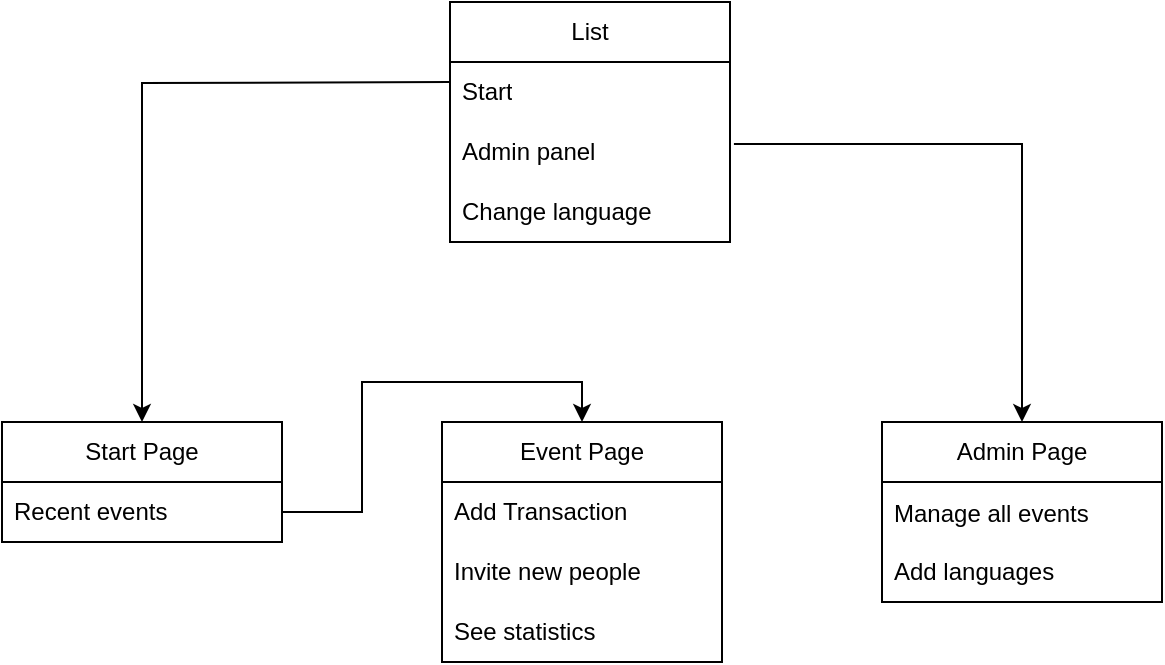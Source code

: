 <mxfile version="23.1.5" type="device" pages="2">
  <diagram name="User Flow" id="OuJz1iiXLApKcVHdeIa3">
    <mxGraphModel dx="818" dy="457" grid="1" gridSize="10" guides="1" tooltips="1" connect="1" arrows="1" fold="1" page="1" pageScale="1" pageWidth="827" pageHeight="1169" math="0" shadow="0">
      <root>
        <mxCell id="0" />
        <mxCell id="1" parent="0" />
        <mxCell id="5Mx397aZWc1QPqTU8jfA-4" value="Event Page" style="swimlane;fontStyle=0;childLayout=stackLayout;horizontal=1;startSize=30;horizontalStack=0;resizeParent=1;resizeParentMax=0;resizeLast=0;collapsible=1;marginBottom=0;whiteSpace=wrap;html=1;" parent="1" vertex="1">
          <mxGeometry x="340" y="330" width="140" height="120" as="geometry" />
        </mxCell>
        <mxCell id="5Mx397aZWc1QPqTU8jfA-6" value="Add Transaction" style="text;strokeColor=none;fillColor=none;align=left;verticalAlign=middle;spacingLeft=4;spacingRight=4;overflow=hidden;points=[[0,0.5],[1,0.5]];portConstraint=eastwest;rotatable=0;whiteSpace=wrap;html=1;" parent="5Mx397aZWc1QPqTU8jfA-4" vertex="1">
          <mxGeometry y="30" width="140" height="30" as="geometry" />
        </mxCell>
        <mxCell id="5Mx397aZWc1QPqTU8jfA-7" value="Invite new people" style="text;strokeColor=none;fillColor=none;align=left;verticalAlign=middle;spacingLeft=4;spacingRight=4;overflow=hidden;points=[[0,0.5],[1,0.5]];portConstraint=eastwest;rotatable=0;whiteSpace=wrap;html=1;" parent="5Mx397aZWc1QPqTU8jfA-4" vertex="1">
          <mxGeometry y="60" width="140" height="30" as="geometry" />
        </mxCell>
        <mxCell id="5Mx397aZWc1QPqTU8jfA-18" value="See statistics" style="text;strokeColor=none;fillColor=none;align=left;verticalAlign=middle;spacingLeft=4;spacingRight=4;overflow=hidden;points=[[0,0.5],[1,0.5]];portConstraint=eastwest;rotatable=0;whiteSpace=wrap;html=1;" parent="5Mx397aZWc1QPqTU8jfA-4" vertex="1">
          <mxGeometry y="90" width="140" height="30" as="geometry" />
        </mxCell>
        <mxCell id="5Mx397aZWc1QPqTU8jfA-8" value="Start Page" style="swimlane;fontStyle=0;childLayout=stackLayout;horizontal=1;startSize=30;horizontalStack=0;resizeParent=1;resizeParentMax=0;resizeLast=0;collapsible=1;marginBottom=0;whiteSpace=wrap;html=1;" parent="1" vertex="1">
          <mxGeometry x="120" y="330" width="140" height="60" as="geometry" />
        </mxCell>
        <mxCell id="5Mx397aZWc1QPqTU8jfA-9" value="&lt;div&gt;Recent events&lt;/div&gt;" style="text;strokeColor=none;fillColor=none;align=left;verticalAlign=middle;spacingLeft=4;spacingRight=4;overflow=hidden;points=[[0,0.5],[1,0.5]];portConstraint=eastwest;rotatable=0;whiteSpace=wrap;html=1;" parent="5Mx397aZWc1QPqTU8jfA-8" vertex="1">
          <mxGeometry y="30" width="140" height="30" as="geometry" />
        </mxCell>
        <mxCell id="5Mx397aZWc1QPqTU8jfA-12" value="Admin Page" style="swimlane;fontStyle=0;childLayout=stackLayout;horizontal=1;startSize=30;horizontalStack=0;resizeParent=1;resizeParentMax=0;resizeLast=0;collapsible=1;marginBottom=0;whiteSpace=wrap;html=1;" parent="1" vertex="1">
          <mxGeometry x="560" y="330" width="140" height="90" as="geometry" />
        </mxCell>
        <mxCell id="5Mx397aZWc1QPqTU8jfA-13" value="&lt;div&gt;Manage all events&lt;/div&gt;&lt;div&gt;&lt;br&gt;&lt;/div&gt;&lt;div&gt;Add languages&lt;/div&gt;" style="text;strokeColor=none;fillColor=none;align=left;verticalAlign=middle;spacingLeft=4;spacingRight=4;overflow=hidden;points=[[0,0.5],[1,0.5]];portConstraint=eastwest;rotatable=0;whiteSpace=wrap;html=1;" parent="5Mx397aZWc1QPqTU8jfA-12" vertex="1">
          <mxGeometry y="30" width="140" height="60" as="geometry" />
        </mxCell>
        <mxCell id="5Mx397aZWc1QPqTU8jfA-16" style="edgeStyle=orthogonalEdgeStyle;rounded=0;orthogonalLoop=1;jettySize=auto;html=1;entryX=0.5;entryY=0;entryDx=0;entryDy=0;" parent="1" source="5Mx397aZWc1QPqTU8jfA-9" target="5Mx397aZWc1QPqTU8jfA-4" edge="1">
          <mxGeometry relative="1" as="geometry" />
        </mxCell>
        <mxCell id="5Mx397aZWc1QPqTU8jfA-17" style="edgeStyle=orthogonalEdgeStyle;rounded=0;orthogonalLoop=1;jettySize=auto;html=1;entryX=0.5;entryY=0;entryDx=0;entryDy=0;exitX=1.014;exitY=0.367;exitDx=0;exitDy=0;exitPerimeter=0;" parent="1" source="wJP7qaCvmhL-WO1T9z87-10" target="5Mx397aZWc1QPqTU8jfA-12" edge="1">
          <mxGeometry relative="1" as="geometry">
            <mxPoint x="480" y="375" as="sourcePoint" />
          </mxGeometry>
        </mxCell>
        <mxCell id="5Mx397aZWc1QPqTU8jfA-23" style="edgeStyle=orthogonalEdgeStyle;rounded=0;orthogonalLoop=1;jettySize=auto;html=1;" parent="1" target="5Mx397aZWc1QPqTU8jfA-8" edge="1">
          <mxGeometry relative="1" as="geometry">
            <mxPoint x="344" y="160.029" as="sourcePoint" />
          </mxGeometry>
        </mxCell>
        <mxCell id="wJP7qaCvmhL-WO1T9z87-8" value="List" style="swimlane;fontStyle=0;childLayout=stackLayout;horizontal=1;startSize=30;horizontalStack=0;resizeParent=1;resizeParentMax=0;resizeLast=0;collapsible=1;marginBottom=0;whiteSpace=wrap;html=1;" vertex="1" parent="1">
          <mxGeometry x="344" y="120" width="140" height="120" as="geometry" />
        </mxCell>
        <mxCell id="wJP7qaCvmhL-WO1T9z87-9" value="&lt;div&gt;Start&lt;/div&gt;" style="text;strokeColor=none;fillColor=none;align=left;verticalAlign=middle;spacingLeft=4;spacingRight=4;overflow=hidden;points=[[0,0.5],[1,0.5]];portConstraint=eastwest;rotatable=0;whiteSpace=wrap;html=1;" vertex="1" parent="wJP7qaCvmhL-WO1T9z87-8">
          <mxGeometry y="30" width="140" height="30" as="geometry" />
        </mxCell>
        <mxCell id="wJP7qaCvmhL-WO1T9z87-10" value="&lt;div&gt;Admin panel&lt;/div&gt;" style="text;strokeColor=none;fillColor=none;align=left;verticalAlign=middle;spacingLeft=4;spacingRight=4;overflow=hidden;points=[[0,0.5],[1,0.5]];portConstraint=eastwest;rotatable=0;whiteSpace=wrap;html=1;" vertex="1" parent="wJP7qaCvmhL-WO1T9z87-8">
          <mxGeometry y="60" width="140" height="30" as="geometry" />
        </mxCell>
        <mxCell id="wJP7qaCvmhL-WO1T9z87-11" value="&lt;div&gt;Change language&lt;/div&gt;" style="text;strokeColor=none;fillColor=none;align=left;verticalAlign=middle;spacingLeft=4;spacingRight=4;overflow=hidden;points=[[0,0.5],[1,0.5]];portConstraint=eastwest;rotatable=0;whiteSpace=wrap;html=1;" vertex="1" parent="wJP7qaCvmhL-WO1T9z87-8">
          <mxGeometry y="90" width="140" height="30" as="geometry" />
        </mxCell>
      </root>
    </mxGraphModel>
  </diagram>
  <diagram id="bvZJxbsnLi4rSZf508KV" name="Data Base">
    <mxGraphModel dx="1434" dy="754" grid="1" gridSize="10" guides="1" tooltips="1" connect="1" arrows="1" fold="1" page="1" pageScale="1" pageWidth="827" pageHeight="1169" math="0" shadow="0">
      <root>
        <mxCell id="0" />
        <mxCell id="1" parent="0" />
        <mxCell id="xlLBs4-8PH8rVzRPdksW-3" value="Transaction" style="swimlane;fontStyle=0;childLayout=stackLayout;horizontal=1;startSize=30;horizontalStack=0;resizeParent=1;resizeParentMax=0;resizeLast=0;collapsible=1;marginBottom=0;whiteSpace=wrap;html=1;" vertex="1" parent="1">
          <mxGeometry x="344" y="330" width="140" height="270" as="geometry" />
        </mxCell>
        <mxCell id="xlLBs4-8PH8rVzRPdksW-4" value="(FK) eventID" style="text;strokeColor=none;fillColor=none;align=left;verticalAlign=middle;spacingLeft=4;spacingRight=4;overflow=hidden;points=[[0,0.5],[1,0.5]];portConstraint=eastwest;rotatable=0;whiteSpace=wrap;html=1;" vertex="1" parent="xlLBs4-8PH8rVzRPdksW-3">
          <mxGeometry y="30" width="140" height="30" as="geometry" />
        </mxCell>
        <mxCell id="xlLBs4-8PH8rVzRPdksW-24" value="(PK) transactionID" style="text;strokeColor=none;fillColor=none;align=left;verticalAlign=middle;spacingLeft=4;spacingRight=4;overflow=hidden;points=[[0,0.5],[1,0.5]];portConstraint=eastwest;rotatable=0;whiteSpace=wrap;html=1;" vertex="1" parent="xlLBs4-8PH8rVzRPdksW-3">
          <mxGeometry y="60" width="140" height="30" as="geometry" />
        </mxCell>
        <mxCell id="xlLBs4-8PH8rVzRPdksW-5" value="(FK) Author" style="text;strokeColor=none;fillColor=none;align=left;verticalAlign=middle;spacingLeft=4;spacingRight=4;overflow=hidden;points=[[0,0.5],[1,0.5]];portConstraint=eastwest;rotatable=0;whiteSpace=wrap;html=1;" vertex="1" parent="xlLBs4-8PH8rVzRPdksW-3">
          <mxGeometry y="90" width="140" height="30" as="geometry" />
        </mxCell>
        <mxCell id="xlLBs4-8PH8rVzRPdksW-6" value="(FK) Recipients" style="text;strokeColor=none;fillColor=none;align=left;verticalAlign=middle;spacingLeft=4;spacingRight=4;overflow=hidden;points=[[0,0.5],[1,0.5]];portConstraint=eastwest;rotatable=0;whiteSpace=wrap;html=1;" vertex="1" parent="xlLBs4-8PH8rVzRPdksW-3">
          <mxGeometry y="120" width="140" height="30" as="geometry" />
        </mxCell>
        <mxCell id="xlLBs4-8PH8rVzRPdksW-7" value="Date" style="text;strokeColor=none;fillColor=none;align=left;verticalAlign=middle;spacingLeft=4;spacingRight=4;overflow=hidden;points=[[0,0.5],[1,0.5]];portConstraint=eastwest;rotatable=0;whiteSpace=wrap;html=1;" vertex="1" parent="xlLBs4-8PH8rVzRPdksW-3">
          <mxGeometry y="150" width="140" height="30" as="geometry" />
        </mxCell>
        <mxCell id="xlLBs4-8PH8rVzRPdksW-8" value="Currency" style="text;strokeColor=none;fillColor=none;align=left;verticalAlign=middle;spacingLeft=4;spacingRight=4;overflow=hidden;points=[[0,0.5],[1,0.5]];portConstraint=eastwest;rotatable=0;whiteSpace=wrap;html=1;" vertex="1" parent="xlLBs4-8PH8rVzRPdksW-3">
          <mxGeometry y="180" width="140" height="30" as="geometry" />
        </mxCell>
        <mxCell id="xlLBs4-8PH8rVzRPdksW-9" value="Amount" style="text;strokeColor=none;fillColor=none;align=left;verticalAlign=middle;spacingLeft=4;spacingRight=4;overflow=hidden;points=[[0,0.5],[1,0.5]];portConstraint=eastwest;rotatable=0;whiteSpace=wrap;html=1;" vertex="1" parent="xlLBs4-8PH8rVzRPdksW-3">
          <mxGeometry y="210" width="140" height="30" as="geometry" />
        </mxCell>
        <mxCell id="xlLBs4-8PH8rVzRPdksW-10" value="Tags" style="text;strokeColor=none;fillColor=none;align=left;verticalAlign=middle;spacingLeft=4;spacingRight=4;overflow=hidden;points=[[0,0.5],[1,0.5]];portConstraint=eastwest;rotatable=0;whiteSpace=wrap;html=1;" vertex="1" parent="xlLBs4-8PH8rVzRPdksW-3">
          <mxGeometry y="240" width="140" height="30" as="geometry" />
        </mxCell>
        <mxCell id="xlLBs4-8PH8rVzRPdksW-11" value="User" style="swimlane;fontStyle=0;childLayout=stackLayout;horizontal=1;startSize=30;horizontalStack=0;resizeParent=1;resizeParentMax=0;resizeLast=0;collapsible=1;marginBottom=0;whiteSpace=wrap;html=1;" vertex="1" parent="1">
          <mxGeometry x="560" y="330" width="140" height="180" as="geometry" />
        </mxCell>
        <mxCell id="xlLBs4-8PH8rVzRPdksW-25" value="(FK) eventID" style="text;strokeColor=none;fillColor=none;align=left;verticalAlign=middle;spacingLeft=4;spacingRight=4;overflow=hidden;points=[[0,0.5],[1,0.5]];portConstraint=eastwest;rotatable=0;whiteSpace=wrap;html=1;" vertex="1" parent="xlLBs4-8PH8rVzRPdksW-11">
          <mxGeometry y="30" width="140" height="30" as="geometry" />
        </mxCell>
        <mxCell id="xlLBs4-8PH8rVzRPdksW-12" value="(PK) userID" style="text;strokeColor=none;fillColor=none;align=left;verticalAlign=middle;spacingLeft=4;spacingRight=4;overflow=hidden;points=[[0,0.5],[1,0.5]];portConstraint=eastwest;rotatable=0;whiteSpace=wrap;html=1;" vertex="1" parent="xlLBs4-8PH8rVzRPdksW-11">
          <mxGeometry y="60" width="140" height="30" as="geometry" />
        </mxCell>
        <mxCell id="xlLBs4-8PH8rVzRPdksW-27" value="Name" style="text;strokeColor=none;fillColor=none;align=left;verticalAlign=middle;spacingLeft=4;spacingRight=4;overflow=hidden;points=[[0,0.5],[1,0.5]];portConstraint=eastwest;rotatable=0;whiteSpace=wrap;html=1;" vertex="1" parent="xlLBs4-8PH8rVzRPdksW-11">
          <mxGeometry y="90" width="140" height="30" as="geometry" />
        </mxCell>
        <mxCell id="xlLBs4-8PH8rVzRPdksW-13" value="Email" style="text;strokeColor=none;fillColor=none;align=left;verticalAlign=middle;spacingLeft=4;spacingRight=4;overflow=hidden;points=[[0,0.5],[1,0.5]];portConstraint=eastwest;rotatable=0;whiteSpace=wrap;html=1;" vertex="1" parent="xlLBs4-8PH8rVzRPdksW-11">
          <mxGeometry y="120" width="140" height="30" as="geometry" />
        </mxCell>
        <mxCell id="xlLBs4-8PH8rVzRPdksW-14" value="IBAN" style="text;strokeColor=none;fillColor=none;align=left;verticalAlign=middle;spacingLeft=4;spacingRight=4;overflow=hidden;points=[[0,0.5],[1,0.5]];portConstraint=eastwest;rotatable=0;whiteSpace=wrap;html=1;" vertex="1" parent="xlLBs4-8PH8rVzRPdksW-11">
          <mxGeometry y="150" width="140" height="30" as="geometry" />
        </mxCell>
        <mxCell id="xlLBs4-8PH8rVzRPdksW-16" style="edgeStyle=orthogonalEdgeStyle;rounded=0;orthogonalLoop=1;jettySize=auto;html=1;entryX=0;entryY=0.5;entryDx=0;entryDy=0;" edge="1" parent="1" source="xlLBs4-8PH8rVzRPdksW-5" target="xlLBs4-8PH8rVzRPdksW-12">
          <mxGeometry relative="1" as="geometry" />
        </mxCell>
        <mxCell id="xlLBs4-8PH8rVzRPdksW-17" style="edgeStyle=orthogonalEdgeStyle;rounded=0;orthogonalLoop=1;jettySize=auto;html=1;entryX=0;entryY=0.5;entryDx=0;entryDy=0;" edge="1" parent="1" source="xlLBs4-8PH8rVzRPdksW-6" target="xlLBs4-8PH8rVzRPdksW-12">
          <mxGeometry relative="1" as="geometry" />
        </mxCell>
        <mxCell id="xlLBs4-8PH8rVzRPdksW-18" value="Event" style="swimlane;fontStyle=0;childLayout=stackLayout;horizontal=1;startSize=30;horizontalStack=0;resizeParent=1;resizeParentMax=0;resizeLast=0;collapsible=1;marginBottom=0;whiteSpace=wrap;html=1;" vertex="1" parent="1">
          <mxGeometry x="120" y="330" width="140" height="120" as="geometry" />
        </mxCell>
        <mxCell id="xlLBs4-8PH8rVzRPdksW-19" value="(PK) eventID" style="text;strokeColor=none;fillColor=none;align=left;verticalAlign=middle;spacingLeft=4;spacingRight=4;overflow=hidden;points=[[0,0.5],[1,0.5]];portConstraint=eastwest;rotatable=0;whiteSpace=wrap;html=1;" vertex="1" parent="xlLBs4-8PH8rVzRPdksW-18">
          <mxGeometry y="30" width="140" height="30" as="geometry" />
        </mxCell>
        <mxCell id="xlLBs4-8PH8rVzRPdksW-28" value="Name" style="text;strokeColor=none;fillColor=none;align=left;verticalAlign=middle;spacingLeft=4;spacingRight=4;overflow=hidden;points=[[0,0.5],[1,0.5]];portConstraint=eastwest;rotatable=0;whiteSpace=wrap;html=1;" vertex="1" parent="xlLBs4-8PH8rVzRPdksW-18">
          <mxGeometry y="60" width="140" height="30" as="geometry" />
        </mxCell>
        <mxCell id="xlLBs4-8PH8rVzRPdksW-20" value="Tags" style="text;strokeColor=none;fillColor=none;align=left;verticalAlign=middle;spacingLeft=4;spacingRight=4;overflow=hidden;points=[[0,0.5],[1,0.5]];portConstraint=eastwest;rotatable=0;whiteSpace=wrap;html=1;" vertex="1" parent="xlLBs4-8PH8rVzRPdksW-18">
          <mxGeometry y="90" width="140" height="30" as="geometry" />
        </mxCell>
        <mxCell id="xlLBs4-8PH8rVzRPdksW-29" style="edgeStyle=orthogonalEdgeStyle;rounded=0;orthogonalLoop=1;jettySize=auto;html=1;entryX=1;entryY=0.5;entryDx=0;entryDy=0;" edge="1" parent="1" source="xlLBs4-8PH8rVzRPdksW-4" target="xlLBs4-8PH8rVzRPdksW-19">
          <mxGeometry relative="1" as="geometry" />
        </mxCell>
        <mxCell id="xlLBs4-8PH8rVzRPdksW-30" style="edgeStyle=orthogonalEdgeStyle;rounded=0;orthogonalLoop=1;jettySize=auto;html=1;entryX=1;entryY=0.5;entryDx=0;entryDy=0;" edge="1" parent="1" source="xlLBs4-8PH8rVzRPdksW-25" target="xlLBs4-8PH8rVzRPdksW-19">
          <mxGeometry relative="1" as="geometry">
            <Array as="points">
              <mxPoint x="530" y="375" />
              <mxPoint x="530" y="310" />
              <mxPoint x="300" y="310" />
              <mxPoint x="300" y="375" />
            </Array>
          </mxGeometry>
        </mxCell>
      </root>
    </mxGraphModel>
  </diagram>
</mxfile>
